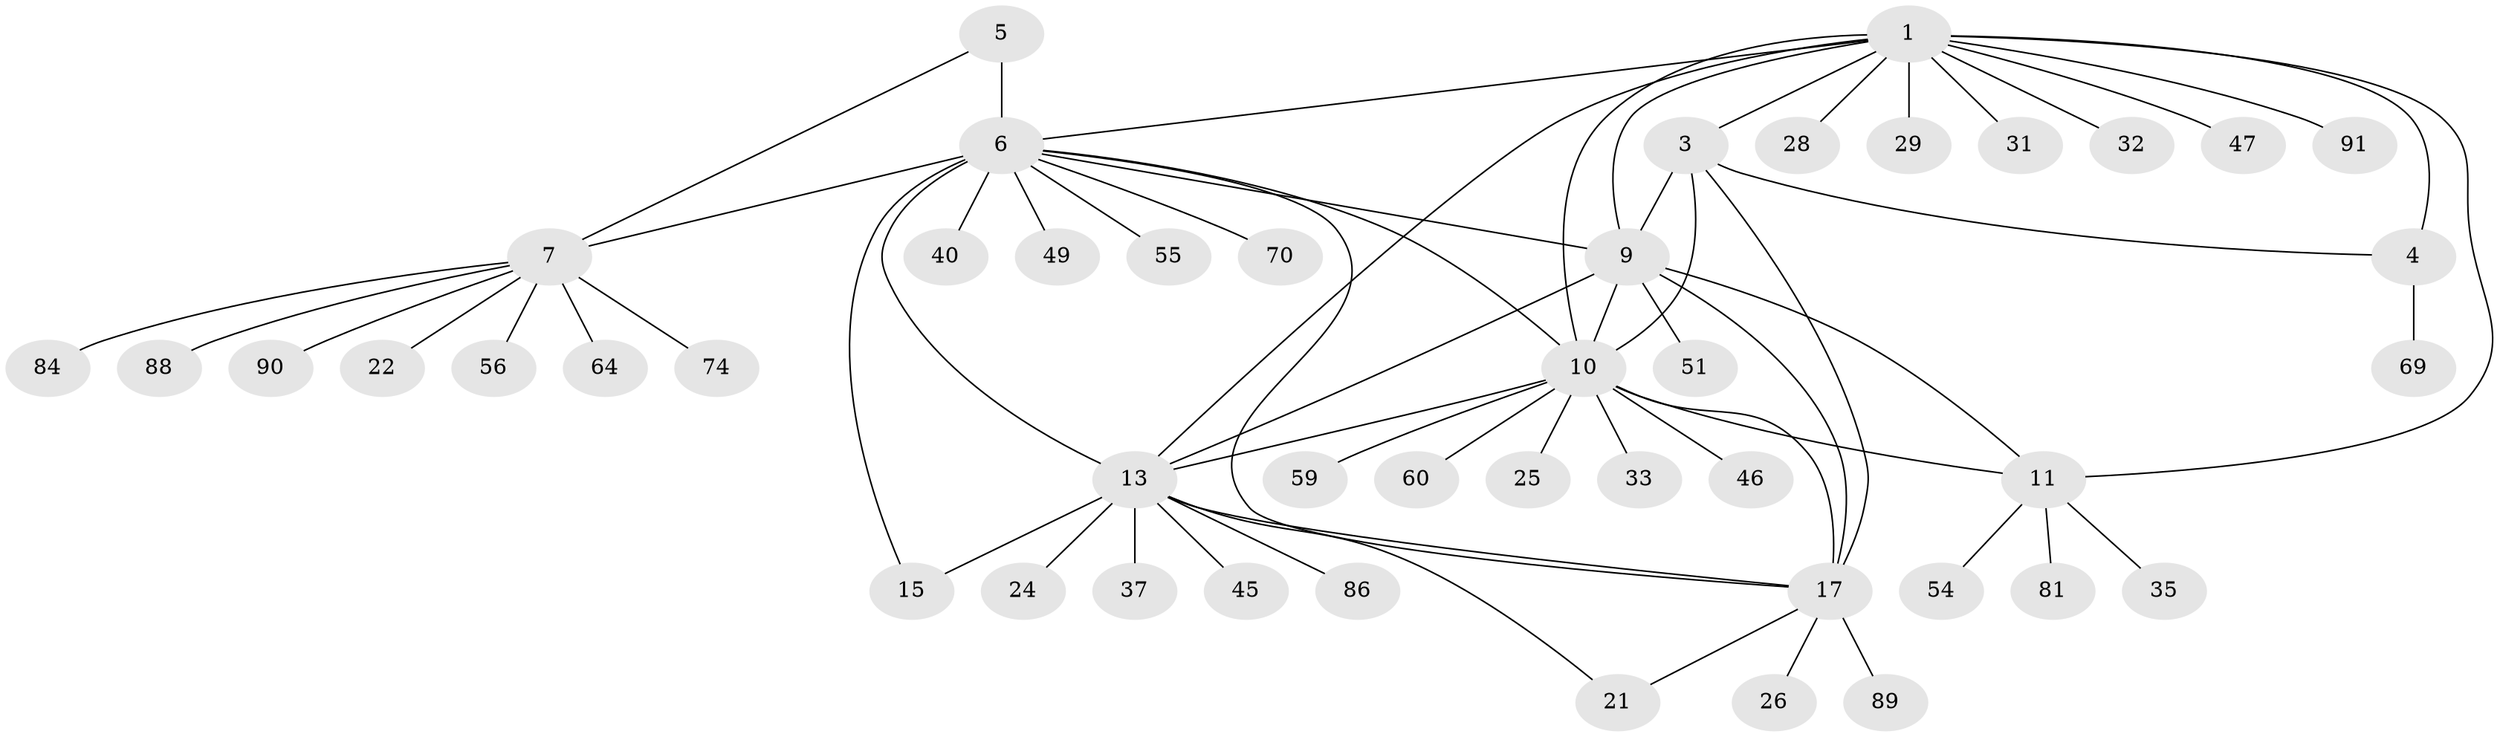// original degree distribution, {10: 0.021505376344086023, 4: 0.053763440860215055, 9: 0.021505376344086023, 7: 0.021505376344086023, 8: 0.03225806451612903, 6: 0.03225806451612903, 5: 0.03225806451612903, 12: 0.010752688172043012, 2: 0.16129032258064516, 3: 0.06451612903225806, 1: 0.5483870967741935}
// Generated by graph-tools (version 1.1) at 2025/16/03/09/25 04:16:08]
// undirected, 46 vertices, 63 edges
graph export_dot {
graph [start="1"]
  node [color=gray90,style=filled];
  1 [super="+23+2"];
  3 [super="+19"];
  4;
  5 [super="+27"];
  6 [super="+8+62+30+66"];
  7;
  9 [super="+41+50"];
  10 [super="+18+72"];
  11;
  13 [super="+14+57+58+39+61"];
  15 [super="+36"];
  17 [super="+20+42+48+38"];
  21 [super="+44+67+52"];
  22 [super="+79"];
  24;
  25;
  26;
  28;
  29;
  31;
  32 [super="+93"];
  33 [super="+43+63"];
  35;
  37 [super="+53"];
  40;
  45;
  46;
  47;
  49;
  51;
  54 [super="+78"];
  55;
  56;
  59;
  60;
  64 [super="+68"];
  69;
  70;
  74;
  81;
  84;
  86;
  88;
  89;
  90;
  91;
  1 -- 3 [weight=2];
  1 -- 4 [weight=2];
  1 -- 13;
  1 -- 28;
  1 -- 31;
  1 -- 32;
  1 -- 91;
  1 -- 6;
  1 -- 29;
  1 -- 47;
  1 -- 9;
  1 -- 10;
  1 -- 11;
  3 -- 4;
  3 -- 17 [weight=2];
  3 -- 10;
  3 -- 9;
  4 -- 69;
  5 -- 6 [weight=2];
  5 -- 7;
  6 -- 7 [weight=2];
  6 -- 9;
  6 -- 40;
  6 -- 70;
  6 -- 13 [weight=2];
  6 -- 15;
  6 -- 49;
  6 -- 55;
  6 -- 10;
  6 -- 17;
  7 -- 22;
  7 -- 56;
  7 -- 64;
  7 -- 74;
  7 -- 84;
  7 -- 88;
  7 -- 90;
  9 -- 10;
  9 -- 11;
  9 -- 51;
  9 -- 13 [weight=2];
  9 -- 17;
  10 -- 11;
  10 -- 25;
  10 -- 60;
  10 -- 17 [weight=2];
  10 -- 33;
  10 -- 59;
  10 -- 46;
  10 -- 13;
  11 -- 35;
  11 -- 54;
  11 -- 81;
  13 -- 15 [weight=2];
  13 -- 17 [weight=2];
  13 -- 37;
  13 -- 45;
  13 -- 21;
  13 -- 86;
  13 -- 24;
  17 -- 21;
  17 -- 89;
  17 -- 26;
}
